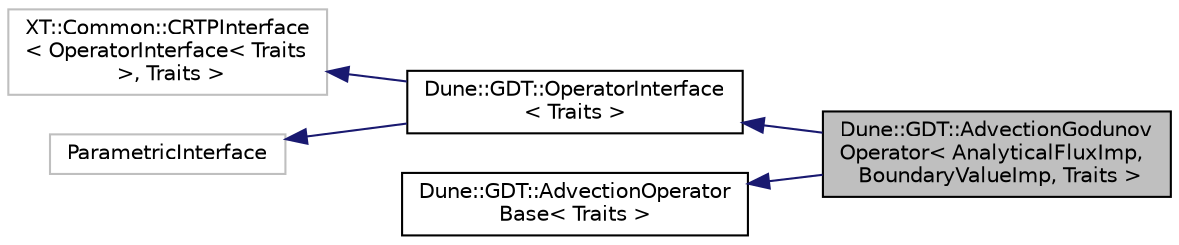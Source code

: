 digraph "Dune::GDT::AdvectionGodunovOperator&lt; AnalyticalFluxImp, BoundaryValueImp, Traits &gt;"
{
  edge [fontname="Helvetica",fontsize="10",labelfontname="Helvetica",labelfontsize="10"];
  node [fontname="Helvetica",fontsize="10",shape=record];
  rankdir="LR";
  Node0 [label="Dune::GDT::AdvectionGodunov\lOperator\< AnalyticalFluxImp,\l BoundaryValueImp, Traits \>",height=0.2,width=0.4,color="black", fillcolor="grey75", style="filled", fontcolor="black"];
  Node1 -> Node0 [dir="back",color="midnightblue",fontsize="10",style="solid",fontname="Helvetica"];
  Node1 [label="Dune::GDT::OperatorInterface\l\< Traits \>",height=0.2,width=0.4,color="black", fillcolor="white", style="filled",URL="$a02132.html"];
  Node2 -> Node1 [dir="back",color="midnightblue",fontsize="10",style="solid",fontname="Helvetica"];
  Node2 [label="XT::Common::CRTPInterface\l\< OperatorInterface\< Traits\l \>, Traits \>",height=0.2,width=0.4,color="grey75", fillcolor="white", style="filled"];
  Node3 -> Node1 [dir="back",color="midnightblue",fontsize="10",style="solid",fontname="Helvetica"];
  Node3 [label="ParametricInterface",height=0.2,width=0.4,color="grey75", fillcolor="white", style="filled"];
  Node4 -> Node0 [dir="back",color="midnightblue",fontsize="10",style="solid",fontname="Helvetica"];
  Node4 [label="Dune::GDT::AdvectionOperator\lBase\< Traits \>",height=0.2,width=0.4,color="black", fillcolor="white", style="filled",URL="$a01844.html"];
}
